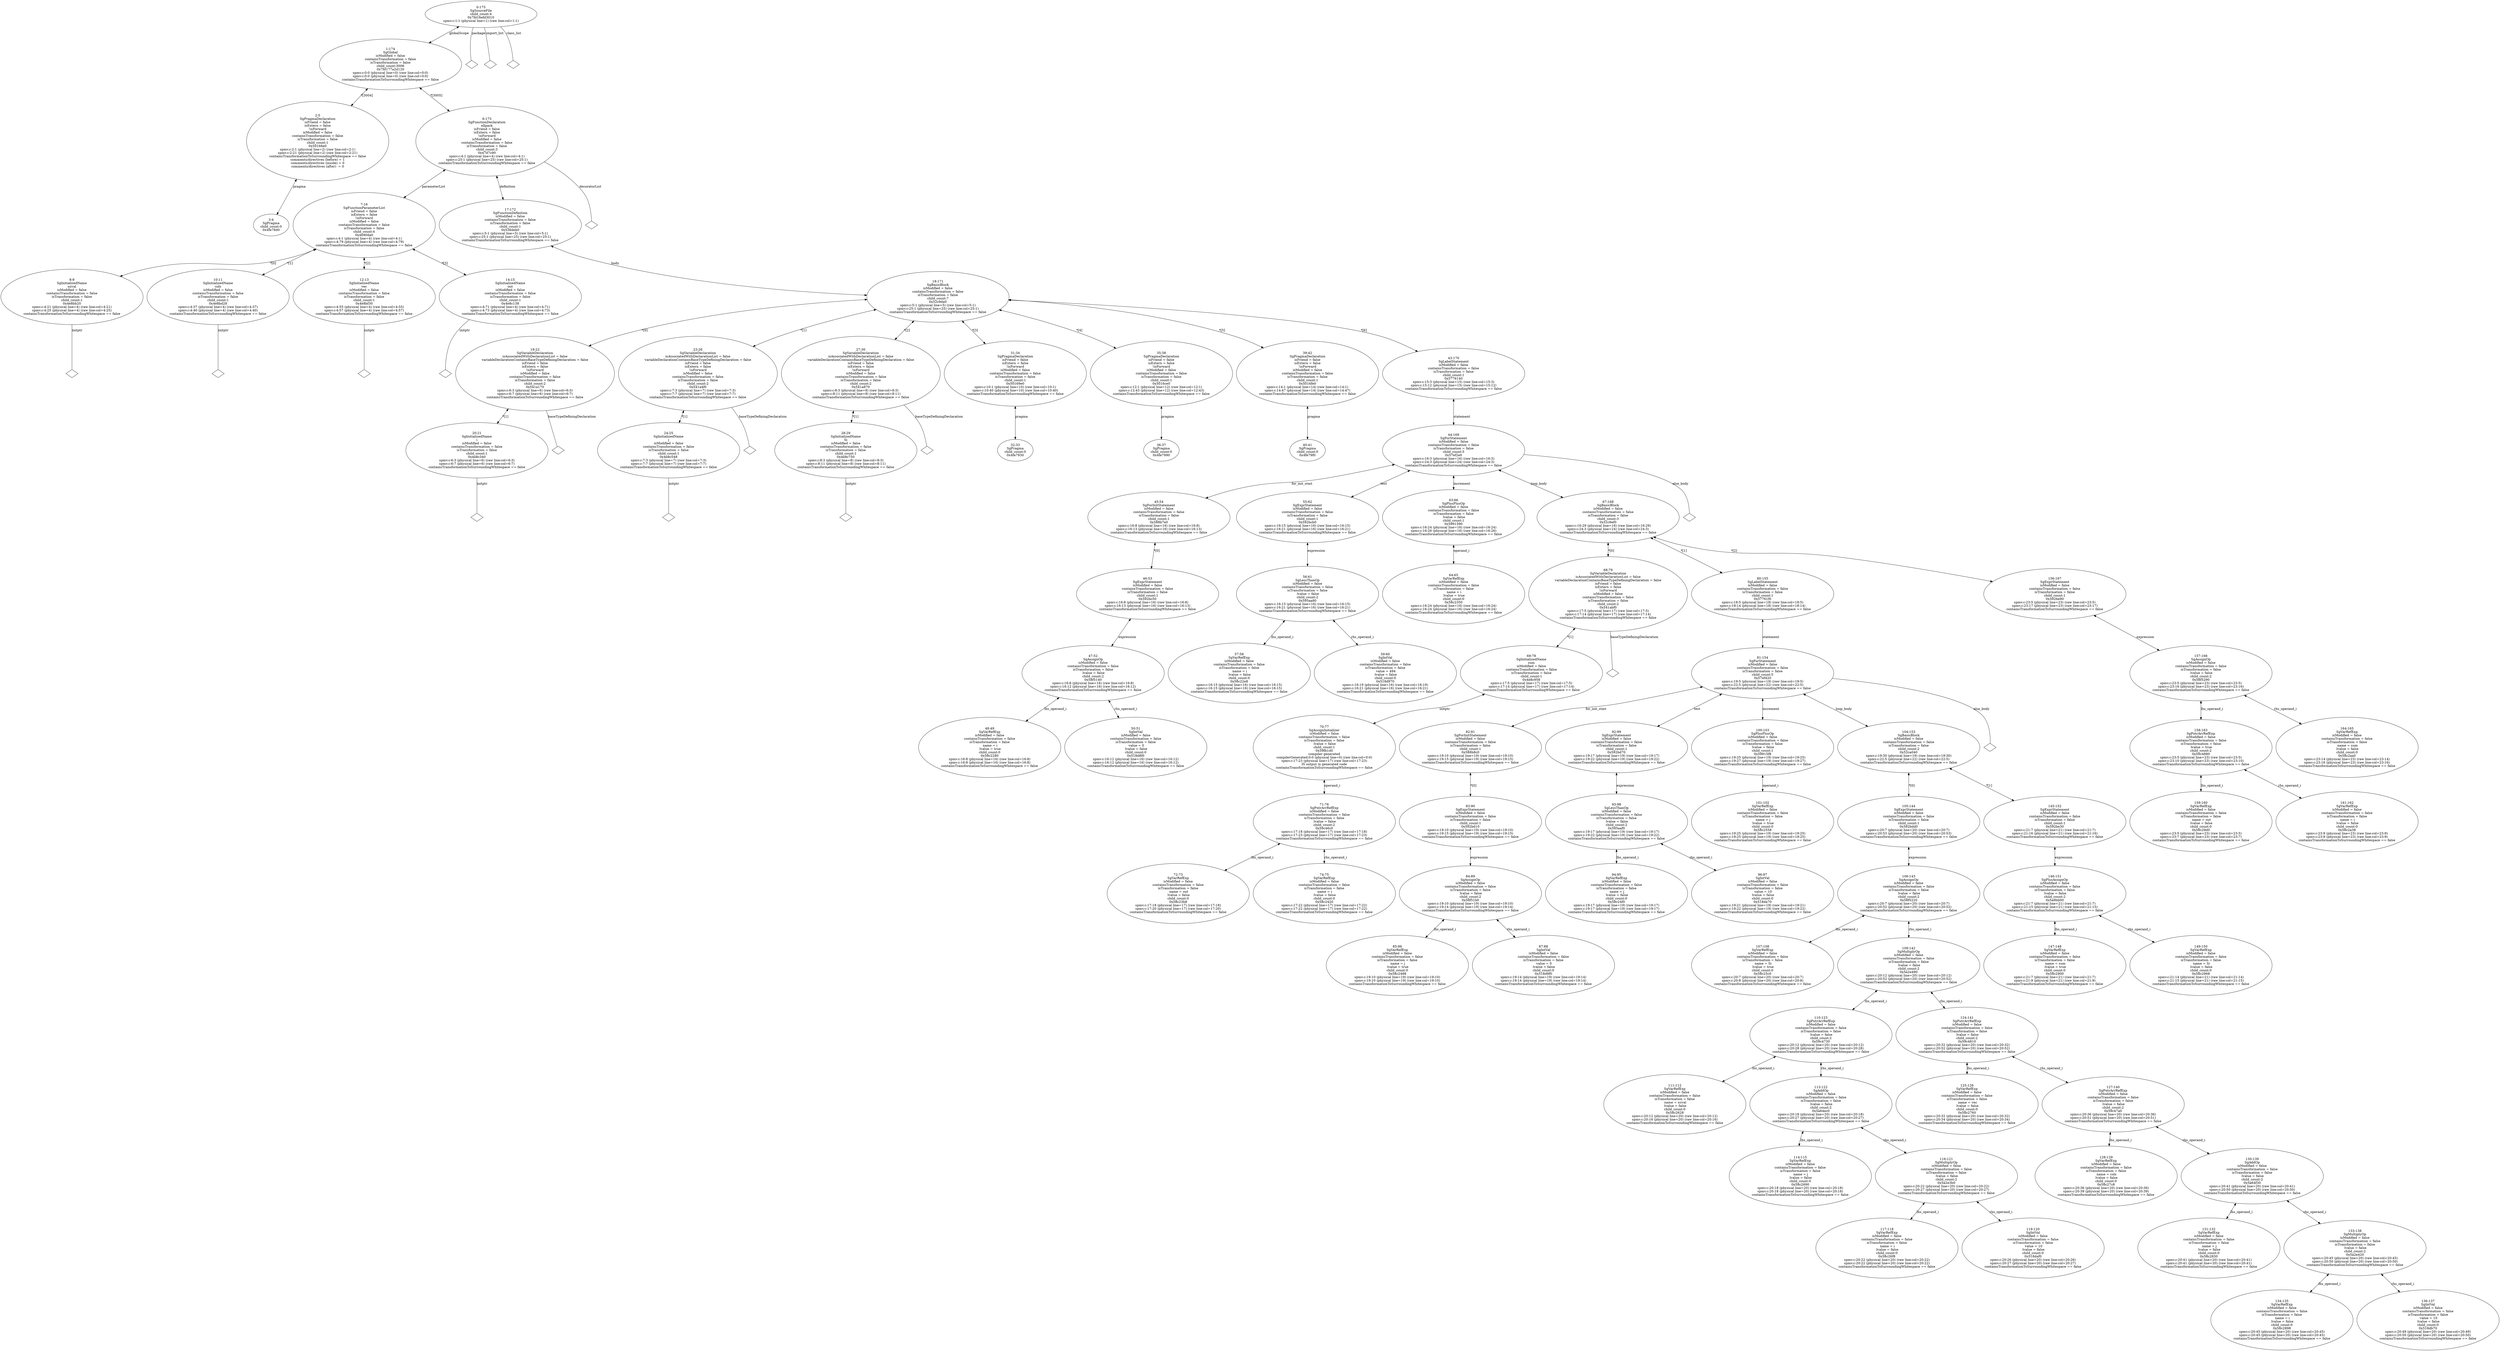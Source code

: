 digraph "G./spmv.c.dot" {
"0x4fe78d0"[label="3:4\nSgPragma\nchild_count:0\n0x4fe78d0\n" ];
"0x50166e0"[label="2:5\nSgPragmaDeclaration\n isFriend = false \n isExtern = false \n!isForward\nisModified = false\ncontainsTransformation = false\nisTransformation = false\nchild_count:1\n0x50166e0\nspmv.c:2:1 (physical line=2) (raw line:col=2:1)\nspmv.c:2:21 (physical line=2) (raw line:col=2:21)\ncontainsTransformationToSurroundingWhitespace == false\ncomments/directives (before) = 1\ncomments/directives (inside) = 0\ncomments/directives (after)  = 0\n" ];
"0x50166e0" -> "0x4fe78d0"[label="pragma" dir=both ];
"0x4e8bb20"[label="8:9\nSgInitializedName\nnzval\nisModified = false\ncontainsTransformation = false\nisTransformation = false\nchild_count:1\n0x4e8bb20\nspmv.c:4:21 (physical line=4) (raw line:col=4:21)\nspmv.c:4:25 (physical line=4) (raw line:col=4:25)\ncontainsTransformationToSurroundingWhitespace == false\n" ];
"0x4e8bb20" -> "0x4e8bb20__initptr__null"[label="initptr" dir=none ];
"0x4e8bb20__initptr__null"[label="" shape=diamond ];
"0x4e8bd28"[label="10:11\nSgInitializedName\ncols\nisModified = false\ncontainsTransformation = false\nisTransformation = false\nchild_count:1\n0x4e8bd28\nspmv.c:4:37 (physical line=4) (raw line:col=4:37)\nspmv.c:4:40 (physical line=4) (raw line:col=4:40)\ncontainsTransformationToSurroundingWhitespace == false\n" ];
"0x4e8bd28" -> "0x4e8bd28__initptr__null"[label="initptr" dir=none ];
"0x4e8bd28__initptr__null"[label="" shape=diamond ];
"0x4e8bf30"[label="12:13\nSgInitializedName\nvec\nisModified = false\ncontainsTransformation = false\nisTransformation = false\nchild_count:1\n0x4e8bf30\nspmv.c:4:55 (physical line=4) (raw line:col=4:55)\nspmv.c:4:57 (physical line=4) (raw line:col=4:57)\ncontainsTransformationToSurroundingWhitespace == false\n" ];
"0x4e8bf30" -> "0x4e8bf30__initptr__null"[label="initptr" dir=none ];
"0x4e8bf30__initptr__null"[label="" shape=diamond ];
"0x4e8c138"[label="14:15\nSgInitializedName\nout\nisModified = false\ncontainsTransformation = false\nisTransformation = false\nchild_count:1\n0x4e8c138\nspmv.c:4:71 (physical line=4) (raw line:col=4:71)\nspmv.c:4:73 (physical line=4) (raw line:col=4:73)\ncontainsTransformationToSurroundingWhitespace == false\n" ];
"0x4e8c138" -> "0x4e8c138__initptr__null"[label="initptr" dir=none ];
"0x4e8c138__initptr__null"[label="" shape=diamond ];
"0x4690da0"[label="7:16\nSgFunctionParameterList\n isFriend = false \n isExtern = false \n!isForward\nisModified = false\ncontainsTransformation = false\nisTransformation = false\nchild_count:4\n0x4690da0\nspmv.c:4:1 (physical line=4) (raw line:col=4:1)\nspmv.c:4:79 (physical line=4) (raw line:col=4:79)\ncontainsTransformationToSurroundingWhitespace == false\n" ];
"0x4690da0" -> "0x4e8bb20"[label="*[0]" dir=both ];
"0x4690da0" -> "0x4e8bd28"[label="*[1]" dir=both ];
"0x4690da0" -> "0x4e8bf30"[label="*[2]" dir=both ];
"0x4690da0" -> "0x4e8c138"[label="*[3]" dir=both ];
"0x4e8c340"[label="20:21\nSgInitializedName\ni\nisModified = false\ncontainsTransformation = false\nisTransformation = false\nchild_count:1\n0x4e8c340\nspmv.c:6:3 (physical line=6) (raw line:col=6:3)\nspmv.c:6:7 (physical line=6) (raw line:col=6:7)\ncontainsTransformationToSurroundingWhitespace == false\n" ];
"0x4e8c340" -> "0x4e8c340__initptr__null"[label="initptr" dir=none ];
"0x4e8c340__initptr__null"[label="" shape=diamond ];
"0x541a170"[label="19:22\nSgVariableDeclaration\n isAssociatedWithDeclarationList = false \n variableDeclarationContainsBaseTypeDefiningDeclaration = false \n isFriend = false \n isExtern = false \n!isForward\nisModified = false\ncontainsTransformation = false\nisTransformation = false\nchild_count:2\n0x541a170\nspmv.c:6:3 (physical line=6) (raw line:col=6:3)\nspmv.c:6:7 (physical line=6) (raw line:col=6:7)\ncontainsTransformationToSurroundingWhitespace == false\n" ];
"0x541a170" -> "0x541a170__baseTypeDefiningDeclaration__null"[label="baseTypeDefiningDeclaration" dir=none ];
"0x541a170__baseTypeDefiningDeclaration__null"[label="" shape=diamond ];
"0x541a170" -> "0x4e8c340"[label="*[1]" dir=both ];
"0x4e8c548"[label="24:25\nSgInitializedName\nj\nisModified = false\ncontainsTransformation = false\nisTransformation = false\nchild_count:1\n0x4e8c548\nspmv.c:7:3 (physical line=7) (raw line:col=7:3)\nspmv.c:7:7 (physical line=7) (raw line:col=7:7)\ncontainsTransformationToSurroundingWhitespace == false\n" ];
"0x4e8c548" -> "0x4e8c548__initptr__null"[label="initptr" dir=none ];
"0x4e8c548__initptr__null"[label="" shape=diamond ];
"0x541a4f0"[label="23:26\nSgVariableDeclaration\n isAssociatedWithDeclarationList = false \n variableDeclarationContainsBaseTypeDefiningDeclaration = false \n isFriend = false \n isExtern = false \n!isForward\nisModified = false\ncontainsTransformation = false\nisTransformation = false\nchild_count:2\n0x541a4f0\nspmv.c:7:3 (physical line=7) (raw line:col=7:3)\nspmv.c:7:7 (physical line=7) (raw line:col=7:7)\ncontainsTransformationToSurroundingWhitespace == false\n" ];
"0x541a4f0" -> "0x541a4f0__baseTypeDefiningDeclaration__null"[label="baseTypeDefiningDeclaration" dir=none ];
"0x541a4f0__baseTypeDefiningDeclaration__null"[label="" shape=diamond ];
"0x541a4f0" -> "0x4e8c548"[label="*[1]" dir=both ];
"0x4e8c750"[label="28:29\nSgInitializedName\nSi\nisModified = false\ncontainsTransformation = false\nisTransformation = false\nchild_count:1\n0x4e8c750\nspmv.c:8:3 (physical line=8) (raw line:col=8:3)\nspmv.c:8:11 (physical line=8) (raw line:col=8:11)\ncontainsTransformationToSurroundingWhitespace == false\n" ];
"0x4e8c750" -> "0x4e8c750__initptr__null"[label="initptr" dir=none ];
"0x4e8c750__initptr__null"[label="" shape=diamond ];
"0x541a870"[label="27:30\nSgVariableDeclaration\n isAssociatedWithDeclarationList = false \n variableDeclarationContainsBaseTypeDefiningDeclaration = false \n isFriend = false \n isExtern = false \n!isForward\nisModified = false\ncontainsTransformation = false\nisTransformation = false\nchild_count:2\n0x541a870\nspmv.c:8:3 (physical line=8) (raw line:col=8:3)\nspmv.c:8:11 (physical line=8) (raw line:col=8:11)\ncontainsTransformationToSurroundingWhitespace == false\n" ];
"0x541a870" -> "0x541a870__baseTypeDefiningDeclaration__null"[label="baseTypeDefiningDeclaration" dir=none ];
"0x541a870__baseTypeDefiningDeclaration__null"[label="" shape=diamond ];
"0x541a870" -> "0x4e8c750"[label="*[1]" dir=both ];
"0x4fe7930"[label="32:33\nSgPragma\nchild_count:0\n0x4fe7930\n" ];
"0x50169e0"[label="31:34\nSgPragmaDeclaration\n isFriend = false \n isExtern = false \n!isForward\nisModified = false\ncontainsTransformation = false\nisTransformation = false\nchild_count:1\n0x50169e0\nspmv.c:10:1 (physical line=10) (raw line:col=10:1)\nspmv.c:10:40 (physical line=10) (raw line:col=10:40)\ncontainsTransformationToSurroundingWhitespace == false\n" ];
"0x50169e0" -> "0x4fe7930"[label="pragma" dir=both ];
"0x4fe7990"[label="36:37\nSgPragma\nchild_count:0\n0x4fe7990\n" ];
"0x5016ce0"[label="35:38\nSgPragmaDeclaration\n isFriend = false \n isExtern = false \n!isForward\nisModified = false\ncontainsTransformation = false\nisTransformation = false\nchild_count:1\n0x5016ce0\nspmv.c:12:1 (physical line=12) (raw line:col=12:1)\nspmv.c:12:43 (physical line=12) (raw line:col=12:43)\ncontainsTransformationToSurroundingWhitespace == false\n" ];
"0x5016ce0" -> "0x4fe7990"[label="pragma" dir=both ];
"0x4fe79f0"[label="40:41\nSgPragma\nchild_count:0\n0x4fe79f0\n" ];
"0x5016fe0"[label="39:42\nSgPragmaDeclaration\n isFriend = false \n isExtern = false \n!isForward\nisModified = false\ncontainsTransformation = false\nisTransformation = false\nchild_count:1\n0x5016fe0\nspmv.c:14:1 (physical line=14) (raw line:col=14:1)\nspmv.c:14:47 (physical line=14) (raw line:col=14:47)\ncontainsTransformationToSurroundingWhitespace == false\n" ];
"0x5016fe0" -> "0x4fe79f0"[label="pragma" dir=both ];
"0x58c2280"[label="48:49\nSgVarRefExp\nisModified = false\ncontainsTransformation = false\nisTransformation = false\n name = i\n lvalue = true\nchild_count:0\n0x58c2280\nspmv.c:16:8 (physical line=16) (raw line:col=16:8)\nspmv.c:16:8 (physical line=16) (raw line:col=16:8)\ncontainsTransformationToSurroundingWhitespace == false\n" ];
"0x518d8f0"[label="50:51\nSgIntVal\nisModified = false\ncontainsTransformation = false\nisTransformation = false\n value = 0\n lvalue = false\nchild_count:0\n0x518d8f0\nspmv.c:16:12 (physical line=16) (raw line:col=16:12)\nspmv.c:16:12 (physical line=16) (raw line:col=16:12)\ncontainsTransformationToSurroundingWhitespace == false\n" ];
"0x58f5140"[label="47:52\nSgAssignOp\nisModified = false\ncontainsTransformation = false\nisTransformation = false\n lvalue = false\nchild_count:2\n0x58f5140\nspmv.c:16:8 (physical line=16) (raw line:col=16:8)\nspmv.c:16:12 (physical line=16) (raw line:col=16:12)\ncontainsTransformationToSurroundingWhitespace == false\n" ];
"0x58f5140" -> "0x58c2280"[label="lhs_operand_i" dir=both ];
"0x58f5140" -> "0x518d8f0"[label="rhs_operand_i" dir=both ];
"0x592bc50"[label="46:53\nSgExprStatement\nisModified = false\ncontainsTransformation = false\nisTransformation = false\nchild_count:1\n0x592bc50\nspmv.c:16:8 (physical line=16) (raw line:col=16:8)\nspmv.c:16:13 (physical line=16) (raw line:col=16:13)\ncontainsTransformationToSurroundingWhitespace == false\n" ];
"0x592bc50" -> "0x58f5140"[label="expression" dir=both ];
"0x588b7e0"[label="45:54\nSgForInitStatement\nisModified = false\ncontainsTransformation = false\nisTransformation = false\nchild_count:1\n0x588b7e0\nspmv.c:16:8 (physical line=16) (raw line:col=16:8)\nspmv.c:16:13 (physical line=16) (raw line:col=16:13)\ncontainsTransformationToSurroundingWhitespace == false\n" ];
"0x588b7e0" -> "0x592bc50"[label="*[0]" dir=both ];
"0x58c22e8"[label="57:58\nSgVarRefExp\nisModified = false\ncontainsTransformation = false\nisTransformation = false\n name = i\n lvalue = false\nchild_count:0\n0x58c22e8\nspmv.c:16:15 (physical line=16) (raw line:col=16:15)\nspmv.c:16:15 (physical line=16) (raw line:col=16:15)\ncontainsTransformationToSurroundingWhitespace == false\n" ];
"0x518d970"[label="59:60\nSgIntVal\nisModified = false\ncontainsTransformation = false\nisTransformation = false\n value = 494\n lvalue = false\nchild_count:0\n0x518d970\nspmv.c:16:19 (physical line=16) (raw line:col=16:19)\nspmv.c:16:21 (physical line=16) (raw line:col=16:21)\ncontainsTransformationToSurroundingWhitespace == false\n" ];
"0x595aa80"[label="56:61\nSgLessThanOp\nisModified = false\ncontainsTransformation = false\nisTransformation = false\n lvalue = false\nchild_count:2\n0x595aa80\nspmv.c:16:15 (physical line=16) (raw line:col=16:15)\nspmv.c:16:21 (physical line=16) (raw line:col=16:21)\ncontainsTransformationToSurroundingWhitespace == false\n" ];
"0x595aa80" -> "0x58c22e8"[label="lhs_operand_i" dir=both ];
"0x595aa80" -> "0x518d970"[label="rhs_operand_i" dir=both ];
"0x592bcb0"[label="55:62\nSgExprStatement\nisModified = false\ncontainsTransformation = false\nisTransformation = false\nchild_count:1\n0x592bcb0\nspmv.c:16:15 (physical line=16) (raw line:col=16:15)\nspmv.c:16:21 (physical line=16) (raw line:col=16:21)\ncontainsTransformationToSurroundingWhitespace == false\n" ];
"0x592bcb0" -> "0x595aa80"[label="expression" dir=both ];
"0x58c2350"[label="64:65\nSgVarRefExp\nisModified = false\ncontainsTransformation = false\nisTransformation = false\n name = i\n lvalue = true\nchild_count:0\n0x58c2350\nspmv.c:16:24 (physical line=16) (raw line:col=16:24)\nspmv.c:16:24 (physical line=16) (raw line:col=16:24)\ncontainsTransformationToSurroundingWhitespace == false\n" ];
"0x5991590"[label="63:66\nSgPlusPlusOp\nisModified = false\ncontainsTransformation = false\nisTransformation = false\n lvalue = false\nchild_count:1\n0x5991590\nspmv.c:16:24 (physical line=16) (raw line:col=16:24)\nspmv.c:16:26 (physical line=16) (raw line:col=16:26)\ncontainsTransformationToSurroundingWhitespace == false\n" ];
"0x5991590" -> "0x58c2350"[label="operand_i" dir=both ];
"0x58c23b8"[label="72:73\nSgVarRefExp\nisModified = false\ncontainsTransformation = false\nisTransformation = false\n name = out\n lvalue = false\nchild_count:0\n0x58c23b8\nspmv.c:17:18 (physical line=17) (raw line:col=17:18)\nspmv.c:17:20 (physical line=17) (raw line:col=17:20)\ncontainsTransformationToSurroundingWhitespace == false\n" ];
"0x58c2420"[label="74:75\nSgVarRefExp\nisModified = false\ncontainsTransformation = false\nisTransformation = false\n name = i\n lvalue = false\nchild_count:0\n0x58c2420\nspmv.c:17:22 (physical line=17) (raw line:col=17:22)\nspmv.c:17:22 (physical line=17) (raw line:col=17:22)\ncontainsTransformationToSurroundingWhitespace == false\n" ];
"0x59c46c0"[label="71:76\nSgPntrArrRefExp\nisModified = false\ncontainsTransformation = false\nisTransformation = false\n lvalue = false\nchild_count:2\n0x59c46c0\nspmv.c:17:18 (physical line=17) (raw line:col=17:18)\nspmv.c:17:23 (physical line=17) (raw line:col=17:23)\ncontainsTransformationToSurroundingWhitespace == false\n" ];
"0x59c46c0" -> "0x58c23b8"[label="lhs_operand_i" dir=both ];
"0x59c46c0" -> "0x58c2420"[label="rhs_operand_i" dir=both ];
"0x59fb1d0"[label="70:77\nSgAssignInitializer\nisModified = false\ncontainsTransformation = false\nisTransformation = false\n lvalue = false\nchild_count:1\n0x59fb1d0\ncompiler generated\ncompilerGenerated:0:0 (physical line=0) (raw line:col=0:0)\nspmv.c:17:23 (physical line=17) (raw line:col=17:23)\nIS output in generated code\ncontainsTransformationToSurroundingWhitespace == false\n" ];
"0x59fb1d0" -> "0x59c46c0"[label="operand_i" dir=both ];
"0x4e8c958"[label="69:78\nSgInitializedName\nsum\nisModified = false\ncontainsTransformation = false\nisTransformation = false\nchild_count:1\n0x4e8c958\nspmv.c:17:5 (physical line=17) (raw line:col=17:5)\nspmv.c:17:14 (physical line=17) (raw line:col=17:14)\ncontainsTransformationToSurroundingWhitespace == false\n" ];
"0x4e8c958" -> "0x59fb1d0"[label="initptr" dir=both ];
"0x541abf0"[label="68:79\nSgVariableDeclaration\n isAssociatedWithDeclarationList = false \n variableDeclarationContainsBaseTypeDefiningDeclaration = false \n isFriend = false \n isExtern = false \n!isForward\nisModified = false\ncontainsTransformation = false\nisTransformation = false\nchild_count:2\n0x541abf0\nspmv.c:17:5 (physical line=17) (raw line:col=17:5)\nspmv.c:17:14 (physical line=17) (raw line:col=17:14)\ncontainsTransformationToSurroundingWhitespace == false\n" ];
"0x541abf0" -> "0x541abf0__baseTypeDefiningDeclaration__null"[label="baseTypeDefiningDeclaration" dir=none ];
"0x541abf0__baseTypeDefiningDeclaration__null"[label="" shape=diamond ];
"0x541abf0" -> "0x4e8c958"[label="*[1]" dir=both ];
"0x58c2488"[label="85:86\nSgVarRefExp\nisModified = false\ncontainsTransformation = false\nisTransformation = false\n name = j\n lvalue = true\nchild_count:0\n0x58c2488\nspmv.c:19:10 (physical line=19) (raw line:col=19:10)\nspmv.c:19:10 (physical line=19) (raw line:col=19:10)\ncontainsTransformationToSurroundingWhitespace == false\n" ];
"0x518d9f0"[label="87:88\nSgIntVal\nisModified = false\ncontainsTransformation = false\nisTransformation = false\n value = 0\n lvalue = false\nchild_count:0\n0x518d9f0\nspmv.c:19:14 (physical line=19) (raw line:col=19:14)\nspmv.c:19:14 (physical line=19) (raw line:col=19:14)\ncontainsTransformationToSurroundingWhitespace == false\n" ];
"0x58f51b0"[label="84:89\nSgAssignOp\nisModified = false\ncontainsTransformation = false\nisTransformation = false\n lvalue = false\nchild_count:2\n0x58f51b0\nspmv.c:19:10 (physical line=19) (raw line:col=19:10)\nspmv.c:19:14 (physical line=19) (raw line:col=19:14)\ncontainsTransformationToSurroundingWhitespace == false\n" ];
"0x58f51b0" -> "0x58c2488"[label="lhs_operand_i" dir=both ];
"0x58f51b0" -> "0x518d9f0"[label="rhs_operand_i" dir=both ];
"0x592bd10"[label="83:90\nSgExprStatement\nisModified = false\ncontainsTransformation = false\nisTransformation = false\nchild_count:1\n0x592bd10\nspmv.c:19:10 (physical line=19) (raw line:col=19:10)\nspmv.c:19:15 (physical line=19) (raw line:col=19:15)\ncontainsTransformationToSurroundingWhitespace == false\n" ];
"0x592bd10" -> "0x58f51b0"[label="expression" dir=both ];
"0x588b8c0"[label="82:91\nSgForInitStatement\nisModified = false\ncontainsTransformation = false\nisTransformation = false\nchild_count:1\n0x588b8c0\nspmv.c:19:10 (physical line=19) (raw line:col=19:10)\nspmv.c:19:15 (physical line=19) (raw line:col=19:15)\ncontainsTransformationToSurroundingWhitespace == false\n" ];
"0x588b8c0" -> "0x592bd10"[label="*[0]" dir=both ];
"0x58c24f0"[label="94:95\nSgVarRefExp\nisModified = false\ncontainsTransformation = false\nisTransformation = false\n name = j\n lvalue = false\nchild_count:0\n0x58c24f0\nspmv.c:19:17 (physical line=19) (raw line:col=19:17)\nspmv.c:19:17 (physical line=19) (raw line:col=19:17)\ncontainsTransformationToSurroundingWhitespace == false\n" ];
"0x518da70"[label="96:97\nSgIntVal\nisModified = false\ncontainsTransformation = false\nisTransformation = false\n value = 10\n lvalue = false\nchild_count:0\n0x518da70\nspmv.c:19:21 (physical line=19) (raw line:col=19:21)\nspmv.c:19:22 (physical line=19) (raw line:col=19:22)\ncontainsTransformationToSurroundingWhitespace == false\n" ];
"0x595aaf0"[label="93:98\nSgLessThanOp\nisModified = false\ncontainsTransformation = false\nisTransformation = false\n lvalue = false\nchild_count:2\n0x595aaf0\nspmv.c:19:17 (physical line=19) (raw line:col=19:17)\nspmv.c:19:22 (physical line=19) (raw line:col=19:22)\ncontainsTransformationToSurroundingWhitespace == false\n" ];
"0x595aaf0" -> "0x58c24f0"[label="lhs_operand_i" dir=both ];
"0x595aaf0" -> "0x518da70"[label="rhs_operand_i" dir=both ];
"0x592bd70"[label="92:99\nSgExprStatement\nisModified = false\ncontainsTransformation = false\nisTransformation = false\nchild_count:1\n0x592bd70\nspmv.c:19:17 (physical line=19) (raw line:col=19:17)\nspmv.c:19:22 (physical line=19) (raw line:col=19:22)\ncontainsTransformationToSurroundingWhitespace == false\n" ];
"0x592bd70" -> "0x595aaf0"[label="expression" dir=both ];
"0x58c2558"[label="101:102\nSgVarRefExp\nisModified = false\ncontainsTransformation = false\nisTransformation = false\n name = j\n lvalue = true\nchild_count:0\n0x58c2558\nspmv.c:19:25 (physical line=19) (raw line:col=19:25)\nspmv.c:19:25 (physical line=19) (raw line:col=19:25)\ncontainsTransformationToSurroundingWhitespace == false\n" ];
"0x59915f8"[label="100:103\nSgPlusPlusOp\nisModified = false\ncontainsTransformation = false\nisTransformation = false\n lvalue = false\nchild_count:1\n0x59915f8\nspmv.c:19:25 (physical line=19) (raw line:col=19:25)\nspmv.c:19:27 (physical line=19) (raw line:col=19:27)\ncontainsTransformationToSurroundingWhitespace == false\n" ];
"0x59915f8" -> "0x58c2558"[label="operand_i" dir=both ];
"0x58c25c0"[label="107:108\nSgVarRefExp\nisModified = false\ncontainsTransformation = false\nisTransformation = false\n name = Si\n lvalue = true\nchild_count:0\n0x58c25c0\nspmv.c:20:7 (physical line=20) (raw line:col=20:7)\nspmv.c:20:8 (physical line=20) (raw line:col=20:8)\ncontainsTransformationToSurroundingWhitespace == false\n" ];
"0x58c2628"[label="111:112\nSgVarRefExp\nisModified = false\ncontainsTransformation = false\nisTransformation = false\n name = nzval\n lvalue = false\nchild_count:0\n0x58c2628\nspmv.c:20:12 (physical line=20) (raw line:col=20:12)\nspmv.c:20:16 (physical line=20) (raw line:col=20:16)\ncontainsTransformationToSurroundingWhitespace == false\n" ];
"0x58c2690"[label="114:115\nSgVarRefExp\nisModified = false\ncontainsTransformation = false\nisTransformation = false\n name = j\n lvalue = false\nchild_count:0\n0x58c2690\nspmv.c:20:18 (physical line=20) (raw line:col=20:18)\nspmv.c:20:18 (physical line=20) (raw line:col=20:18)\ncontainsTransformationToSurroundingWhitespace == false\n" ];
"0x58c26f8"[label="117:118\nSgVarRefExp\nisModified = false\ncontainsTransformation = false\nisTransformation = false\n name = i\n lvalue = false\nchild_count:0\n0x58c26f8\nspmv.c:20:22 (physical line=20) (raw line:col=20:22)\nspmv.c:20:22 (physical line=20) (raw line:col=20:22)\ncontainsTransformationToSurroundingWhitespace == false\n" ];
"0x518daf0"[label="119:120\nSgIntVal\nisModified = false\ncontainsTransformation = false\nisTransformation = false\n value = 10\n lvalue = false\nchild_count:0\n0x518daf0\nspmv.c:20:26 (physical line=20) (raw line:col=20:26)\nspmv.c:20:27 (physical line=20) (raw line:col=20:27)\ncontainsTransformationToSurroundingWhitespace == false\n" ];
"0x5a2e3b0"[label="116:121\nSgMultiplyOp\nisModified = false\ncontainsTransformation = false\nisTransformation = false\n lvalue = false\nchild_count:2\n0x5a2e3b0\nspmv.c:20:22 (physical line=20) (raw line:col=20:22)\nspmv.c:20:27 (physical line=20) (raw line:col=20:27)\ncontainsTransformationToSurroundingWhitespace == false\n" ];
"0x5a2e3b0" -> "0x58c26f8"[label="lhs_operand_i" dir=both ];
"0x5a2e3b0" -> "0x518daf0"[label="rhs_operand_i" dir=both ];
"0x5a64ec0"[label="113:122\nSgAddOp\nisModified = false\ncontainsTransformation = false\nisTransformation = false\n lvalue = false\nchild_count:2\n0x5a64ec0\nspmv.c:20:18 (physical line=20) (raw line:col=20:18)\nspmv.c:20:27 (physical line=20) (raw line:col=20:27)\ncontainsTransformationToSurroundingWhitespace == false\n" ];
"0x5a64ec0" -> "0x58c2690"[label="lhs_operand_i" dir=both ];
"0x5a64ec0" -> "0x5a2e3b0"[label="rhs_operand_i" dir=both ];
"0x59c4730"[label="110:123\nSgPntrArrRefExp\nisModified = false\ncontainsTransformation = false\nisTransformation = false\n lvalue = false\nchild_count:2\n0x59c4730\nspmv.c:20:12 (physical line=20) (raw line:col=20:12)\nspmv.c:20:28 (physical line=20) (raw line:col=20:28)\ncontainsTransformationToSurroundingWhitespace == false\n" ];
"0x59c4730" -> "0x58c2628"[label="lhs_operand_i" dir=both ];
"0x59c4730" -> "0x5a64ec0"[label="rhs_operand_i" dir=both ];
"0x58c2760"[label="125:126\nSgVarRefExp\nisModified = false\ncontainsTransformation = false\nisTransformation = false\n name = vec\n lvalue = false\nchild_count:0\n0x58c2760\nspmv.c:20:32 (physical line=20) (raw line:col=20:32)\nspmv.c:20:34 (physical line=20) (raw line:col=20:34)\ncontainsTransformationToSurroundingWhitespace == false\n" ];
"0x58c27c8"[label="128:129\nSgVarRefExp\nisModified = false\ncontainsTransformation = false\nisTransformation = false\n name = cols\n lvalue = false\nchild_count:0\n0x58c27c8\nspmv.c:20:36 (physical line=20) (raw line:col=20:36)\nspmv.c:20:39 (physical line=20) (raw line:col=20:39)\ncontainsTransformationToSurroundingWhitespace == false\n" ];
"0x58c2830"[label="131:132\nSgVarRefExp\nisModified = false\ncontainsTransformation = false\nisTransformation = false\n name = j\n lvalue = false\nchild_count:0\n0x58c2830\nspmv.c:20:41 (physical line=20) (raw line:col=20:41)\nspmv.c:20:41 (physical line=20) (raw line:col=20:41)\ncontainsTransformationToSurroundingWhitespace == false\n" ];
"0x58c2898"[label="134:135\nSgVarRefExp\nisModified = false\ncontainsTransformation = false\nisTransformation = false\n name = i\n lvalue = false\nchild_count:0\n0x58c2898\nspmv.c:20:45 (physical line=20) (raw line:col=20:45)\nspmv.c:20:45 (physical line=20) (raw line:col=20:45)\ncontainsTransformationToSurroundingWhitespace == false\n" ];
"0x518db70"[label="136:137\nSgIntVal\nisModified = false\ncontainsTransformation = false\nisTransformation = false\n value = 10\n lvalue = false\nchild_count:0\n0x518db70\nspmv.c:20:49 (physical line=20) (raw line:col=20:49)\nspmv.c:20:50 (physical line=20) (raw line:col=20:50)\ncontainsTransformationToSurroundingWhitespace == false\n" ];
"0x5a2e420"[label="133:138\nSgMultiplyOp\nisModified = false\ncontainsTransformation = false\nisTransformation = false\n lvalue = false\nchild_count:2\n0x5a2e420\nspmv.c:20:45 (physical line=20) (raw line:col=20:45)\nspmv.c:20:50 (physical line=20) (raw line:col=20:50)\ncontainsTransformationToSurroundingWhitespace == false\n" ];
"0x5a2e420" -> "0x58c2898"[label="lhs_operand_i" dir=both ];
"0x5a2e420" -> "0x518db70"[label="rhs_operand_i" dir=both ];
"0x5a64f30"[label="130:139\nSgAddOp\nisModified = false\ncontainsTransformation = false\nisTransformation = false\n lvalue = false\nchild_count:2\n0x5a64f30\nspmv.c:20:41 (physical line=20) (raw line:col=20:41)\nspmv.c:20:50 (physical line=20) (raw line:col=20:50)\ncontainsTransformationToSurroundingWhitespace == false\n" ];
"0x5a64f30" -> "0x58c2830"[label="lhs_operand_i" dir=both ];
"0x5a64f30" -> "0x5a2e420"[label="rhs_operand_i" dir=both ];
"0x59c47a0"[label="127:140\nSgPntrArrRefExp\nisModified = false\ncontainsTransformation = false\nisTransformation = false\n lvalue = false\nchild_count:2\n0x59c47a0\nspmv.c:20:36 (physical line=20) (raw line:col=20:36)\nspmv.c:20:51 (physical line=20) (raw line:col=20:51)\ncontainsTransformationToSurroundingWhitespace == false\n" ];
"0x59c47a0" -> "0x58c27c8"[label="lhs_operand_i" dir=both ];
"0x59c47a0" -> "0x5a64f30"[label="rhs_operand_i" dir=both ];
"0x59c4810"[label="124:141\nSgPntrArrRefExp\nisModified = false\ncontainsTransformation = false\nisTransformation = false\n lvalue = false\nchild_count:2\n0x59c4810\nspmv.c:20:32 (physical line=20) (raw line:col=20:32)\nspmv.c:20:52 (physical line=20) (raw line:col=20:52)\ncontainsTransformationToSurroundingWhitespace == false\n" ];
"0x59c4810" -> "0x58c2760"[label="lhs_operand_i" dir=both ];
"0x59c4810" -> "0x59c47a0"[label="rhs_operand_i" dir=both ];
"0x5a2e490"[label="109:142\nSgMultiplyOp\nisModified = false\ncontainsTransformation = false\nisTransformation = false\n lvalue = false\nchild_count:2\n0x5a2e490\nspmv.c:20:12 (physical line=20) (raw line:col=20:12)\nspmv.c:20:52 (physical line=20) (raw line:col=20:52)\ncontainsTransformationToSurroundingWhitespace == false\n" ];
"0x5a2e490" -> "0x59c4730"[label="lhs_operand_i" dir=both ];
"0x5a2e490" -> "0x59c4810"[label="rhs_operand_i" dir=both ];
"0x58f5220"[label="106:143\nSgAssignOp\nisModified = false\ncontainsTransformation = false\nisTransformation = false\n lvalue = false\nchild_count:2\n0x58f5220\nspmv.c:20:7 (physical line=20) (raw line:col=20:7)\nspmv.c:20:52 (physical line=20) (raw line:col=20:52)\ncontainsTransformationToSurroundingWhitespace == false\n" ];
"0x58f5220" -> "0x58c25c0"[label="lhs_operand_i" dir=both ];
"0x58f5220" -> "0x5a2e490"[label="rhs_operand_i" dir=both ];
"0x592bdd0"[label="105:144\nSgExprStatement\nisModified = false\ncontainsTransformation = false\nisTransformation = false\nchild_count:1\n0x592bdd0\nspmv.c:20:7 (physical line=20) (raw line:col=20:7)\nspmv.c:20:53 (physical line=20) (raw line:col=20:53)\ncontainsTransformationToSurroundingWhitespace == false\n" ];
"0x592bdd0" -> "0x58f5220"[label="expression" dir=both ];
"0x58c2900"[label="147:148\nSgVarRefExp\nisModified = false\ncontainsTransformation = false\nisTransformation = false\n name = sum\n lvalue = true\nchild_count:0\n0x58c2900\nspmv.c:21:7 (physical line=21) (raw line:col=21:7)\nspmv.c:21:9 (physical line=21) (raw line:col=21:9)\ncontainsTransformationToSurroundingWhitespace == false\n" ];
"0x58c2968"[label="149:150\nSgVarRefExp\nisModified = false\ncontainsTransformation = false\nisTransformation = false\n name = Si\n lvalue = false\nchild_count:0\n0x58c2968\nspmv.c:21:14 (physical line=21) (raw line:col=21:14)\nspmv.c:21:15 (physical line=21) (raw line:col=21:15)\ncontainsTransformationToSurroundingWhitespace == false\n" ];
"0x5a9bb00"[label="146:151\nSgPlusAssignOp\nisModified = false\ncontainsTransformation = false\nisTransformation = false\n lvalue = false\nchild_count:2\n0x5a9bb00\nspmv.c:21:7 (physical line=21) (raw line:col=21:7)\nspmv.c:21:15 (physical line=21) (raw line:col=21:15)\ncontainsTransformationToSurroundingWhitespace == false\n" ];
"0x5a9bb00" -> "0x58c2900"[label="lhs_operand_i" dir=both ];
"0x5a9bb00" -> "0x58c2968"[label="rhs_operand_i" dir=both ];
"0x592be30"[label="145:152\nSgExprStatement\nisModified = false\ncontainsTransformation = false\nisTransformation = false\nchild_count:1\n0x592be30\nspmv.c:21:7 (physical line=21) (raw line:col=21:7)\nspmv.c:21:16 (physical line=21) (raw line:col=21:16)\ncontainsTransformationToSurroundingWhitespace == false\n" ];
"0x592be30" -> "0x5a9bb00"[label="expression" dir=both ];
"0x52ca040"[label="104:153\nSgBasicBlock\nisModified = false\ncontainsTransformation = false\nisTransformation = false\nchild_count:2\n0x52ca040\nspmv.c:19:30 (physical line=19) (raw line:col=19:30)\nspmv.c:22:5 (physical line=22) (raw line:col=22:5)\ncontainsTransformationToSurroundingWhitespace == false\n" ];
"0x52ca040" -> "0x592bdd0"[label="*[0]" dir=both ];
"0x52ca040" -> "0x592be30"[label="*[1]" dir=both ];
"0x57ef420"[label="81:154\nSgForStatement\nisModified = false\ncontainsTransformation = false\nisTransformation = false\nchild_count:5\n0x57ef420\nspmv.c:19:5 (physical line=19) (raw line:col=19:5)\nspmv.c:22:5 (physical line=22) (raw line:col=22:5)\ncontainsTransformationToSurroundingWhitespace == false\n" ];
"0x57ef420" -> "0x588b8c0"[label="for_init_stmt" dir=both ];
"0x57ef420" -> "0x592bd70"[label="test" dir=both ];
"0x57ef420" -> "0x59915f8"[label="increment" dir=both ];
"0x57ef420" -> "0x52ca040"[label="loop_body" dir=both ];
"0x57ef420" -> "0x57ef420__else_body__null"[label="else_body" dir=none ];
"0x57ef420__else_body__null"[label="" shape=diamond ];
"0x57761f0"[label="80:155\nSgLabelStatement\nisModified = false\ncontainsTransformation = false\nisTransformation = false\nchild_count:1\n0x57761f0\nspmv.c:18:5 (physical line=18) (raw line:col=18:5)\nspmv.c:18:14 (physical line=18) (raw line:col=18:14)\ncontainsTransformationToSurroundingWhitespace == false\n" ];
"0x57761f0" -> "0x57ef420"[label="statement" dir=both ];
"0x58c29d0"[label="159:160\nSgVarRefExp\nisModified = false\ncontainsTransformation = false\nisTransformation = false\n name = out\n lvalue = false\nchild_count:0\n0x58c29d0\nspmv.c:23:5 (physical line=23) (raw line:col=23:5)\nspmv.c:23:7 (physical line=23) (raw line:col=23:7)\ncontainsTransformationToSurroundingWhitespace == false\n" ];
"0x58c2a38"[label="161:162\nSgVarRefExp\nisModified = false\ncontainsTransformation = false\nisTransformation = false\n name = i\n lvalue = false\nchild_count:0\n0x58c2a38\nspmv.c:23:9 (physical line=23) (raw line:col=23:9)\nspmv.c:23:9 (physical line=23) (raw line:col=23:9)\ncontainsTransformationToSurroundingWhitespace == false\n" ];
"0x59c4880"[label="158:163\nSgPntrArrRefExp\nisModified = false\ncontainsTransformation = false\nisTransformation = false\n lvalue = true\nchild_count:2\n0x59c4880\nspmv.c:23:5 (physical line=23) (raw line:col=23:5)\nspmv.c:23:10 (physical line=23) (raw line:col=23:10)\ncontainsTransformationToSurroundingWhitespace == false\n" ];
"0x59c4880" -> "0x58c29d0"[label="lhs_operand_i" dir=both ];
"0x59c4880" -> "0x58c2a38"[label="rhs_operand_i" dir=both ];
"0x58c2aa0"[label="164:165\nSgVarRefExp\nisModified = false\ncontainsTransformation = false\nisTransformation = false\n name = sum\n lvalue = false\nchild_count:0\n0x58c2aa0\nspmv.c:23:14 (physical line=23) (raw line:col=23:14)\nspmv.c:23:16 (physical line=23) (raw line:col=23:16)\ncontainsTransformationToSurroundingWhitespace == false\n" ];
"0x58f5290"[label="157:166\nSgAssignOp\nisModified = false\ncontainsTransformation = false\nisTransformation = false\n lvalue = false\nchild_count:2\n0x58f5290\nspmv.c:23:5 (physical line=23) (raw line:col=23:5)\nspmv.c:23:16 (physical line=23) (raw line:col=23:16)\ncontainsTransformationToSurroundingWhitespace == false\n" ];
"0x58f5290" -> "0x59c4880"[label="lhs_operand_i" dir=both ];
"0x58f5290" -> "0x58c2aa0"[label="rhs_operand_i" dir=both ];
"0x592be90"[label="156:167\nSgExprStatement\nisModified = false\ncontainsTransformation = false\nisTransformation = false\nchild_count:1\n0x592be90\nspmv.c:23:5 (physical line=23) (raw line:col=23:5)\nspmv.c:23:17 (physical line=23) (raw line:col=23:17)\ncontainsTransformationToSurroundingWhitespace == false\n" ];
"0x592be90" -> "0x58f5290"[label="expression" dir=both ];
"0x52c9ef0"[label="67:168\nSgBasicBlock\nisModified = false\ncontainsTransformation = false\nisTransformation = false\nchild_count:3\n0x52c9ef0\nspmv.c:16:29 (physical line=16) (raw line:col=16:29)\nspmv.c:24:3 (physical line=24) (raw line:col=24:3)\ncontainsTransformationToSurroundingWhitespace == false\n" ];
"0x52c9ef0" -> "0x541abf0"[label="*[0]" dir=both ];
"0x52c9ef0" -> "0x57761f0"[label="*[1]" dir=both ];
"0x52c9ef0" -> "0x592be90"[label="*[2]" dir=both ];
"0x57ef2e0"[label="44:169\nSgForStatement\nisModified = false\ncontainsTransformation = false\nisTransformation = false\nchild_count:5\n0x57ef2e0\nspmv.c:16:3 (physical line=16) (raw line:col=16:3)\nspmv.c:24:3 (physical line=24) (raw line:col=24:3)\ncontainsTransformationToSurroundingWhitespace == false\n" ];
"0x57ef2e0" -> "0x588b7e0"[label="for_init_stmt" dir=both ];
"0x57ef2e0" -> "0x592bcb0"[label="test" dir=both ];
"0x57ef2e0" -> "0x5991590"[label="increment" dir=both ];
"0x57ef2e0" -> "0x52c9ef0"[label="loop_body" dir=both ];
"0x57ef2e0" -> "0x57ef2e0__else_body__null"[label="else_body" dir=none ];
"0x57ef2e0__else_body__null"[label="" shape=diamond ];
"0x5776140"[label="43:170\nSgLabelStatement\nisModified = false\ncontainsTransformation = false\nisTransformation = false\nchild_count:1\n0x5776140\nspmv.c:15:3 (physical line=15) (raw line:col=15:3)\nspmv.c:15:12 (physical line=15) (raw line:col=15:12)\ncontainsTransformationToSurroundingWhitespace == false\n" ];
"0x5776140" -> "0x57ef2e0"[label="statement" dir=both ];
"0x52c9da0"[label="18:171\nSgBasicBlock\nisModified = false\ncontainsTransformation = false\nisTransformation = false\nchild_count:7\n0x52c9da0\nspmv.c:5:1 (physical line=5) (raw line:col=5:1)\nspmv.c:25:1 (physical line=25) (raw line:col=25:1)\ncontainsTransformationToSurroundingWhitespace == false\n" ];
"0x52c9da0" -> "0x541a170"[label="*[0]" dir=both ];
"0x52c9da0" -> "0x541a4f0"[label="*[1]" dir=both ];
"0x52c9da0" -> "0x541a870"[label="*[2]" dir=both ];
"0x52c9da0" -> "0x50169e0"[label="*[3]" dir=both ];
"0x52c9da0" -> "0x5016ce0"[label="*[4]" dir=both ];
"0x52c9da0" -> "0x5016fe0"[label="*[5]" dir=both ];
"0x52c9da0" -> "0x5776140"[label="*[6]" dir=both ];
"0x536deb0"[label="17:172\nSgFunctionDefinition\nisModified = false\ncontainsTransformation = false\nisTransformation = false\nchild_count:1\n0x536deb0\nspmv.c:5:1 (physical line=5) (raw line:col=5:1)\nspmv.c:25:1 (physical line=25) (raw line:col=25:1)\ncontainsTransformationToSurroundingWhitespace == false\n" ];
"0x536deb0" -> "0x52c9da0"[label="body" dir=both ];
"0x47d7c90"[label="6:173\nSgFunctionDeclaration\nellpack\n isFriend = false \n isExtern = false \n!isForward\nisModified = false\ncontainsTransformation = false\nisTransformation = false\nchild_count:3\n0x47d7c90\nspmv.c:4:1 (physical line=4) (raw line:col=4:1)\nspmv.c:25:1 (physical line=25) (raw line:col=25:1)\ncontainsTransformationToSurroundingWhitespace == false\n" ];
"0x47d7c90" -> "0x4690da0"[label="parameterList" dir=both ];
"0x47d7c90" -> "0x47d7c90__decoratorList__null"[label="decoratorList" dir=none ];
"0x47d7c90__decoratorList__null"[label="" shape=diamond ];
"0x47d7c90" -> "0x536deb0"[label="definition" dir=both ];
"0x7fd177a2d120"[label="1:174\nSgGlobal\nisModified = false\ncontainsTransformation = false\nisTransformation = false\nchild_count:3006\n0x7fd177a2d120\nspmv.c:0:0 (physical line=0) (raw line:col=0:0)\nspmv.c:0:0 (physical line=0) (raw line:col=0:0)\ncontainsTransformationToSurroundingWhitespace == false\n" ];
"0x7fd177a2d120" -> "0x50166e0"[label="*[3004]" dir=both ];
"0x7fd177a2d120" -> "0x47d7c90"[label="*[3005]" dir=both ];
"0x7fd16efd3010"[label="0:175\nSgSourceFile\nchild_count:4\n0x7fd16efd3010\nspmv.c:1:1 (physical line=1) (raw line:col=1:1)\n" ];
"0x7fd16efd3010" -> "0x7fd177a2d120"[label="globalScope" dir=both ];
"0x7fd16efd3010" -> "0x7fd16efd3010__package__null"[label="package" dir=none ];
"0x7fd16efd3010__package__null"[label="" shape=diamond ];
"0x7fd16efd3010" -> "0x7fd16efd3010__import_list__null"[label="import_list" dir=none ];
"0x7fd16efd3010__import_list__null"[label="" shape=diamond ];
"0x7fd16efd3010" -> "0x7fd16efd3010__class_list__null"[label="class_list" dir=none ];
"0x7fd16efd3010__class_list__null"[label="" shape=diamond ];
}
